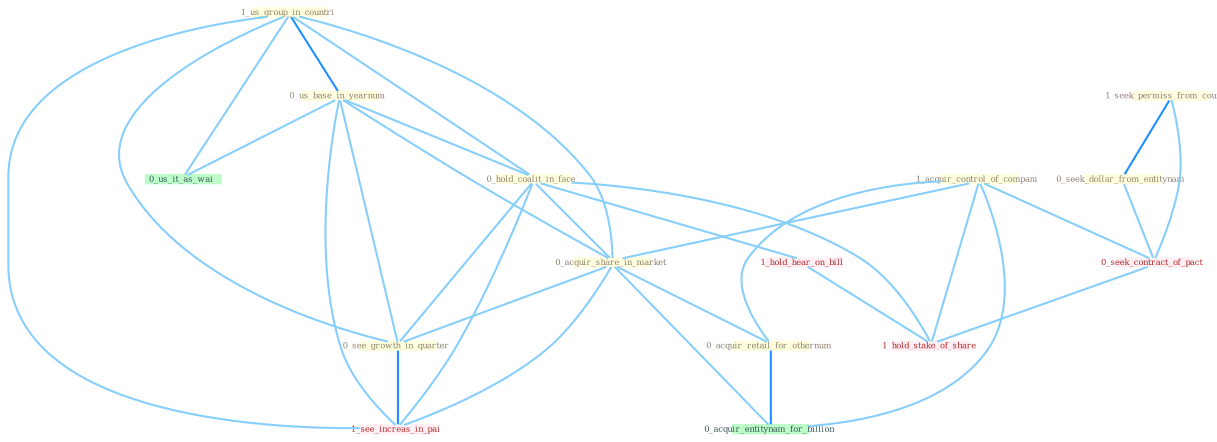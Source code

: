 Graph G{ 
    node
    [shape=polygon,style=filled,width=.5,height=.06,color="#BDFCC9",fixedsize=true,fontsize=4,
    fontcolor="#2f4f4f"];
    {node
    [color="#ffffe0", fontcolor="#8b7d6b"] "1_us_group_in_countri " "1_seek_permiss_from_council " "0_us_base_in_yearnum " "0_hold_coalit_in_face " "1_acquir_control_of_compani " "0_seek_dollar_from_entitynam " "0_acquir_share_in_market " "0_acquir_retail_for_othernum " "0_see_growth_in_quarter "}
{node [color="#fff0f5", fontcolor="#b22222"] "0_seek_contract_of_pact " "1_see_increas_in_pai " "1_hold_hear_on_bill " "1_hold_stake_of_share "}
edge [color="#B0E2FF"];

	"1_us_group_in_countri " -- "0_us_base_in_yearnum " [w="2", color="#1e90ff" , len=0.8];
	"1_us_group_in_countri " -- "0_hold_coalit_in_face " [w="1", color="#87cefa" ];
	"1_us_group_in_countri " -- "0_acquir_share_in_market " [w="1", color="#87cefa" ];
	"1_us_group_in_countri " -- "0_see_growth_in_quarter " [w="1", color="#87cefa" ];
	"1_us_group_in_countri " -- "0_us_it_as_wai " [w="1", color="#87cefa" ];
	"1_us_group_in_countri " -- "1_see_increas_in_pai " [w="1", color="#87cefa" ];
	"1_seek_permiss_from_council " -- "0_seek_dollar_from_entitynam " [w="2", color="#1e90ff" , len=0.8];
	"1_seek_permiss_from_council " -- "0_seek_contract_of_pact " [w="1", color="#87cefa" ];
	"0_us_base_in_yearnum " -- "0_hold_coalit_in_face " [w="1", color="#87cefa" ];
	"0_us_base_in_yearnum " -- "0_acquir_share_in_market " [w="1", color="#87cefa" ];
	"0_us_base_in_yearnum " -- "0_see_growth_in_quarter " [w="1", color="#87cefa" ];
	"0_us_base_in_yearnum " -- "0_us_it_as_wai " [w="1", color="#87cefa" ];
	"0_us_base_in_yearnum " -- "1_see_increas_in_pai " [w="1", color="#87cefa" ];
	"0_hold_coalit_in_face " -- "0_acquir_share_in_market " [w="1", color="#87cefa" ];
	"0_hold_coalit_in_face " -- "0_see_growth_in_quarter " [w="1", color="#87cefa" ];
	"0_hold_coalit_in_face " -- "1_see_increas_in_pai " [w="1", color="#87cefa" ];
	"0_hold_coalit_in_face " -- "1_hold_hear_on_bill " [w="1", color="#87cefa" ];
	"0_hold_coalit_in_face " -- "1_hold_stake_of_share " [w="1", color="#87cefa" ];
	"1_acquir_control_of_compani " -- "0_acquir_share_in_market " [w="1", color="#87cefa" ];
	"1_acquir_control_of_compani " -- "0_acquir_retail_for_othernum " [w="1", color="#87cefa" ];
	"1_acquir_control_of_compani " -- "0_seek_contract_of_pact " [w="1", color="#87cefa" ];
	"1_acquir_control_of_compani " -- "0_acquir_entitynam_for_billion " [w="1", color="#87cefa" ];
	"1_acquir_control_of_compani " -- "1_hold_stake_of_share " [w="1", color="#87cefa" ];
	"0_seek_dollar_from_entitynam " -- "0_seek_contract_of_pact " [w="1", color="#87cefa" ];
	"0_acquir_share_in_market " -- "0_acquir_retail_for_othernum " [w="1", color="#87cefa" ];
	"0_acquir_share_in_market " -- "0_see_growth_in_quarter " [w="1", color="#87cefa" ];
	"0_acquir_share_in_market " -- "0_acquir_entitynam_for_billion " [w="1", color="#87cefa" ];
	"0_acquir_share_in_market " -- "1_see_increas_in_pai " [w="1", color="#87cefa" ];
	"0_acquir_retail_for_othernum " -- "0_acquir_entitynam_for_billion " [w="2", color="#1e90ff" , len=0.8];
	"0_see_growth_in_quarter " -- "1_see_increas_in_pai " [w="2", color="#1e90ff" , len=0.8];
	"0_seek_contract_of_pact " -- "1_hold_stake_of_share " [w="1", color="#87cefa" ];
	"1_hold_hear_on_bill " -- "1_hold_stake_of_share " [w="1", color="#87cefa" ];
}